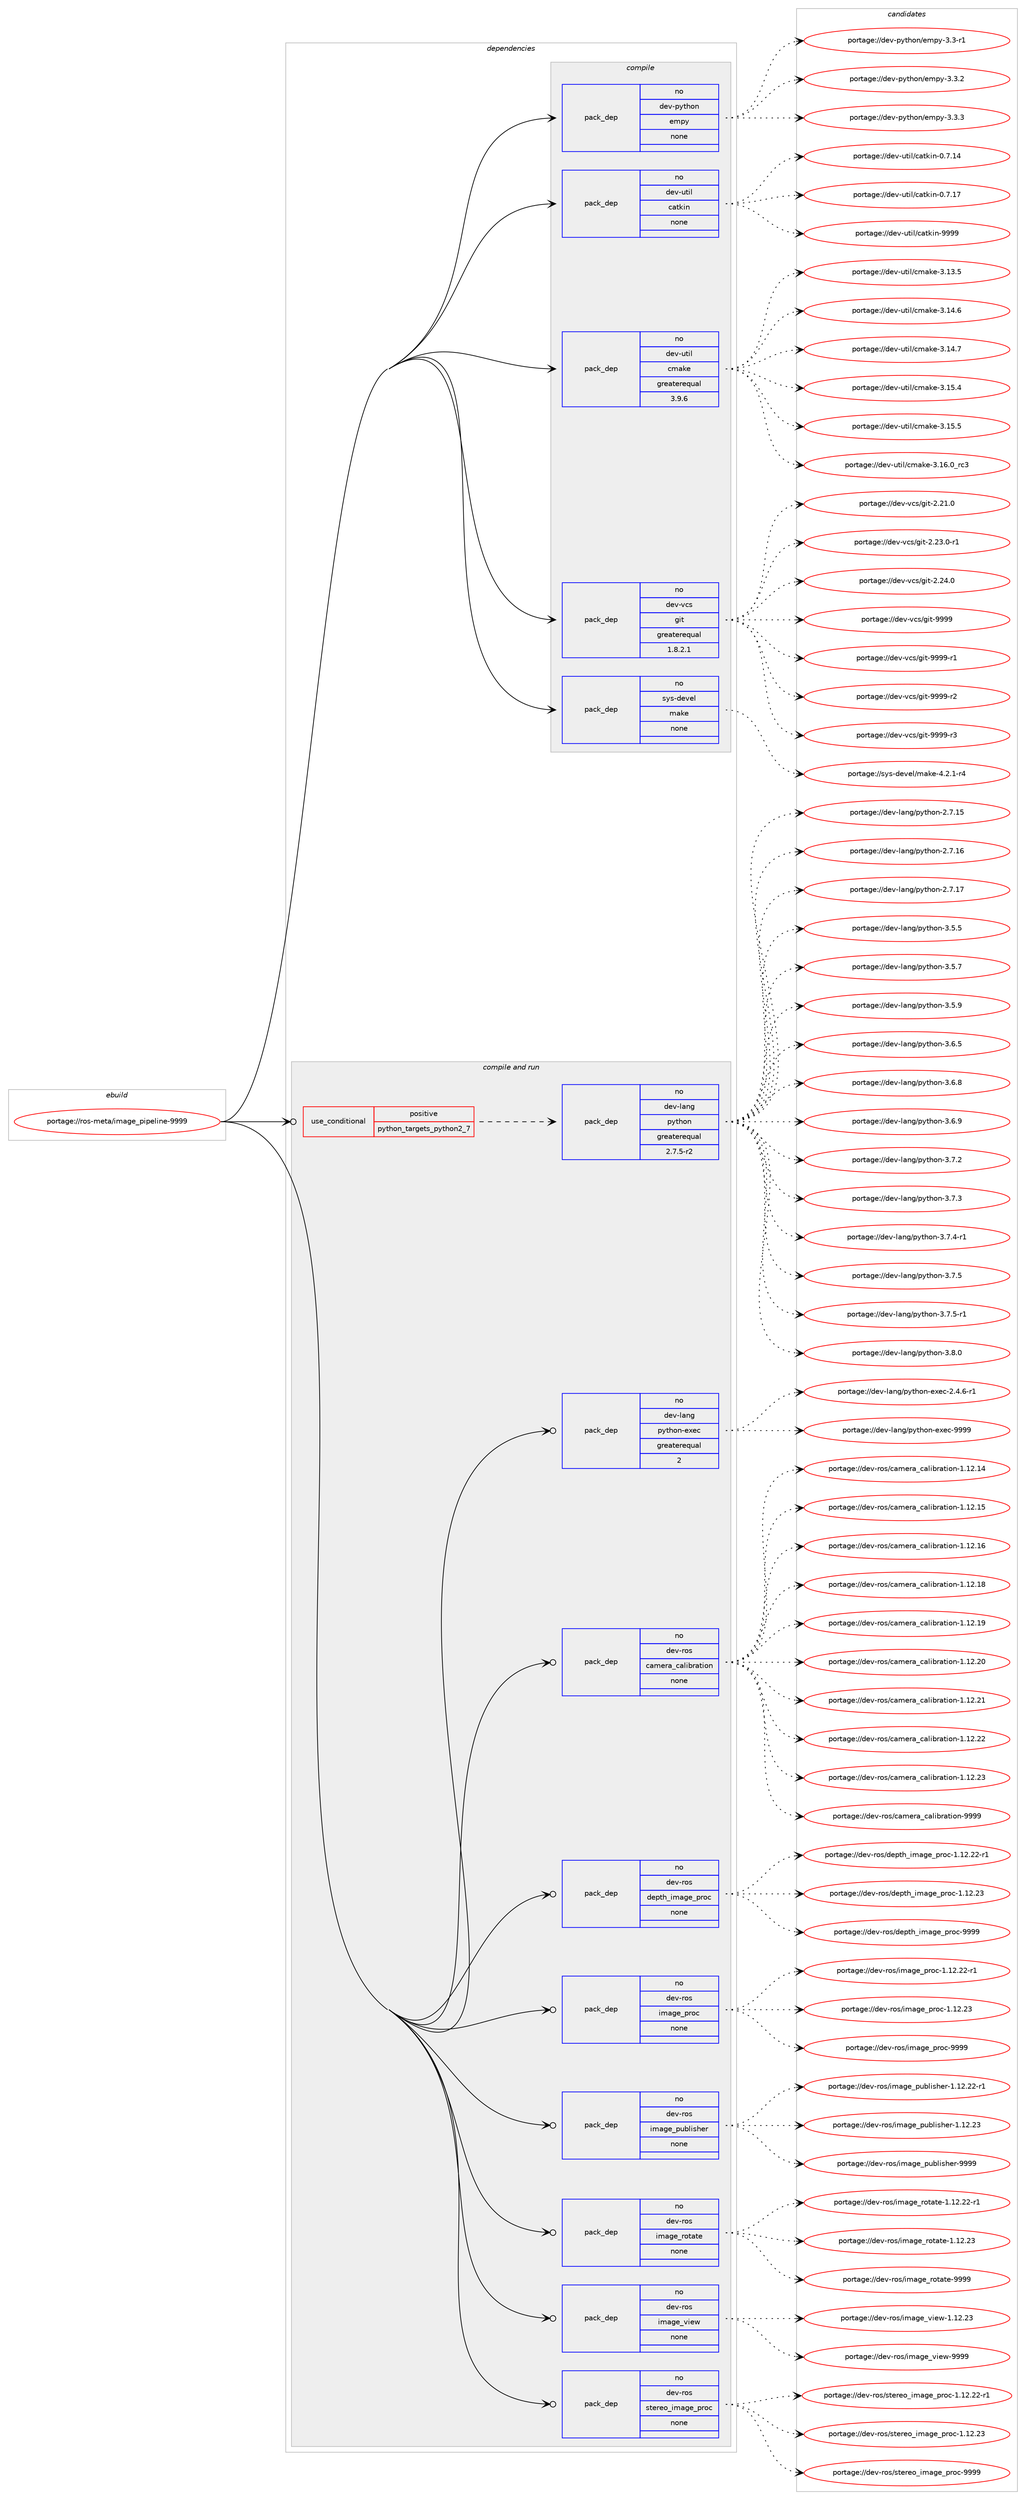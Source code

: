 digraph prolog {

# *************
# Graph options
# *************

newrank=true;
concentrate=true;
compound=true;
graph [rankdir=LR,fontname=Helvetica,fontsize=10,ranksep=1.5];#, ranksep=2.5, nodesep=0.2];
edge  [arrowhead=vee];
node  [fontname=Helvetica,fontsize=10];

# **********
# The ebuild
# **********

subgraph cluster_leftcol {
color=gray;
rank=same;
label=<<i>ebuild</i>>;
id [label="portage://ros-meta/image_pipeline-9999", color=red, width=4, href="../ros-meta/image_pipeline-9999.svg"];
}

# ****************
# The dependencies
# ****************

subgraph cluster_midcol {
color=gray;
label=<<i>dependencies</i>>;
subgraph cluster_compile {
fillcolor="#eeeeee";
style=filled;
label=<<i>compile</i>>;
subgraph pack278732 {
dependency380000 [label=<<TABLE BORDER="0" CELLBORDER="1" CELLSPACING="0" CELLPADDING="4" WIDTH="220"><TR><TD ROWSPAN="6" CELLPADDING="30">pack_dep</TD></TR><TR><TD WIDTH="110">no</TD></TR><TR><TD>dev-python</TD></TR><TR><TD>empy</TD></TR><TR><TD>none</TD></TR><TR><TD></TD></TR></TABLE>>, shape=none, color=blue];
}
id:e -> dependency380000:w [weight=20,style="solid",arrowhead="vee"];
subgraph pack278733 {
dependency380001 [label=<<TABLE BORDER="0" CELLBORDER="1" CELLSPACING="0" CELLPADDING="4" WIDTH="220"><TR><TD ROWSPAN="6" CELLPADDING="30">pack_dep</TD></TR><TR><TD WIDTH="110">no</TD></TR><TR><TD>dev-util</TD></TR><TR><TD>catkin</TD></TR><TR><TD>none</TD></TR><TR><TD></TD></TR></TABLE>>, shape=none, color=blue];
}
id:e -> dependency380001:w [weight=20,style="solid",arrowhead="vee"];
subgraph pack278734 {
dependency380002 [label=<<TABLE BORDER="0" CELLBORDER="1" CELLSPACING="0" CELLPADDING="4" WIDTH="220"><TR><TD ROWSPAN="6" CELLPADDING="30">pack_dep</TD></TR><TR><TD WIDTH="110">no</TD></TR><TR><TD>dev-util</TD></TR><TR><TD>cmake</TD></TR><TR><TD>greaterequal</TD></TR><TR><TD>3.9.6</TD></TR></TABLE>>, shape=none, color=blue];
}
id:e -> dependency380002:w [weight=20,style="solid",arrowhead="vee"];
subgraph pack278735 {
dependency380003 [label=<<TABLE BORDER="0" CELLBORDER="1" CELLSPACING="0" CELLPADDING="4" WIDTH="220"><TR><TD ROWSPAN="6" CELLPADDING="30">pack_dep</TD></TR><TR><TD WIDTH="110">no</TD></TR><TR><TD>dev-vcs</TD></TR><TR><TD>git</TD></TR><TR><TD>greaterequal</TD></TR><TR><TD>1.8.2.1</TD></TR></TABLE>>, shape=none, color=blue];
}
id:e -> dependency380003:w [weight=20,style="solid",arrowhead="vee"];
subgraph pack278736 {
dependency380004 [label=<<TABLE BORDER="0" CELLBORDER="1" CELLSPACING="0" CELLPADDING="4" WIDTH="220"><TR><TD ROWSPAN="6" CELLPADDING="30">pack_dep</TD></TR><TR><TD WIDTH="110">no</TD></TR><TR><TD>sys-devel</TD></TR><TR><TD>make</TD></TR><TR><TD>none</TD></TR><TR><TD></TD></TR></TABLE>>, shape=none, color=blue];
}
id:e -> dependency380004:w [weight=20,style="solid",arrowhead="vee"];
}
subgraph cluster_compileandrun {
fillcolor="#eeeeee";
style=filled;
label=<<i>compile and run</i>>;
subgraph cond94850 {
dependency380005 [label=<<TABLE BORDER="0" CELLBORDER="1" CELLSPACING="0" CELLPADDING="4"><TR><TD ROWSPAN="3" CELLPADDING="10">use_conditional</TD></TR><TR><TD>positive</TD></TR><TR><TD>python_targets_python2_7</TD></TR></TABLE>>, shape=none, color=red];
subgraph pack278737 {
dependency380006 [label=<<TABLE BORDER="0" CELLBORDER="1" CELLSPACING="0" CELLPADDING="4" WIDTH="220"><TR><TD ROWSPAN="6" CELLPADDING="30">pack_dep</TD></TR><TR><TD WIDTH="110">no</TD></TR><TR><TD>dev-lang</TD></TR><TR><TD>python</TD></TR><TR><TD>greaterequal</TD></TR><TR><TD>2.7.5-r2</TD></TR></TABLE>>, shape=none, color=blue];
}
dependency380005:e -> dependency380006:w [weight=20,style="dashed",arrowhead="vee"];
}
id:e -> dependency380005:w [weight=20,style="solid",arrowhead="odotvee"];
subgraph pack278738 {
dependency380007 [label=<<TABLE BORDER="0" CELLBORDER="1" CELLSPACING="0" CELLPADDING="4" WIDTH="220"><TR><TD ROWSPAN="6" CELLPADDING="30">pack_dep</TD></TR><TR><TD WIDTH="110">no</TD></TR><TR><TD>dev-lang</TD></TR><TR><TD>python-exec</TD></TR><TR><TD>greaterequal</TD></TR><TR><TD>2</TD></TR></TABLE>>, shape=none, color=blue];
}
id:e -> dependency380007:w [weight=20,style="solid",arrowhead="odotvee"];
subgraph pack278739 {
dependency380008 [label=<<TABLE BORDER="0" CELLBORDER="1" CELLSPACING="0" CELLPADDING="4" WIDTH="220"><TR><TD ROWSPAN="6" CELLPADDING="30">pack_dep</TD></TR><TR><TD WIDTH="110">no</TD></TR><TR><TD>dev-ros</TD></TR><TR><TD>camera_calibration</TD></TR><TR><TD>none</TD></TR><TR><TD></TD></TR></TABLE>>, shape=none, color=blue];
}
id:e -> dependency380008:w [weight=20,style="solid",arrowhead="odotvee"];
subgraph pack278740 {
dependency380009 [label=<<TABLE BORDER="0" CELLBORDER="1" CELLSPACING="0" CELLPADDING="4" WIDTH="220"><TR><TD ROWSPAN="6" CELLPADDING="30">pack_dep</TD></TR><TR><TD WIDTH="110">no</TD></TR><TR><TD>dev-ros</TD></TR><TR><TD>depth_image_proc</TD></TR><TR><TD>none</TD></TR><TR><TD></TD></TR></TABLE>>, shape=none, color=blue];
}
id:e -> dependency380009:w [weight=20,style="solid",arrowhead="odotvee"];
subgraph pack278741 {
dependency380010 [label=<<TABLE BORDER="0" CELLBORDER="1" CELLSPACING="0" CELLPADDING="4" WIDTH="220"><TR><TD ROWSPAN="6" CELLPADDING="30">pack_dep</TD></TR><TR><TD WIDTH="110">no</TD></TR><TR><TD>dev-ros</TD></TR><TR><TD>image_proc</TD></TR><TR><TD>none</TD></TR><TR><TD></TD></TR></TABLE>>, shape=none, color=blue];
}
id:e -> dependency380010:w [weight=20,style="solid",arrowhead="odotvee"];
subgraph pack278742 {
dependency380011 [label=<<TABLE BORDER="0" CELLBORDER="1" CELLSPACING="0" CELLPADDING="4" WIDTH="220"><TR><TD ROWSPAN="6" CELLPADDING="30">pack_dep</TD></TR><TR><TD WIDTH="110">no</TD></TR><TR><TD>dev-ros</TD></TR><TR><TD>image_publisher</TD></TR><TR><TD>none</TD></TR><TR><TD></TD></TR></TABLE>>, shape=none, color=blue];
}
id:e -> dependency380011:w [weight=20,style="solid",arrowhead="odotvee"];
subgraph pack278743 {
dependency380012 [label=<<TABLE BORDER="0" CELLBORDER="1" CELLSPACING="0" CELLPADDING="4" WIDTH="220"><TR><TD ROWSPAN="6" CELLPADDING="30">pack_dep</TD></TR><TR><TD WIDTH="110">no</TD></TR><TR><TD>dev-ros</TD></TR><TR><TD>image_rotate</TD></TR><TR><TD>none</TD></TR><TR><TD></TD></TR></TABLE>>, shape=none, color=blue];
}
id:e -> dependency380012:w [weight=20,style="solid",arrowhead="odotvee"];
subgraph pack278744 {
dependency380013 [label=<<TABLE BORDER="0" CELLBORDER="1" CELLSPACING="0" CELLPADDING="4" WIDTH="220"><TR><TD ROWSPAN="6" CELLPADDING="30">pack_dep</TD></TR><TR><TD WIDTH="110">no</TD></TR><TR><TD>dev-ros</TD></TR><TR><TD>image_view</TD></TR><TR><TD>none</TD></TR><TR><TD></TD></TR></TABLE>>, shape=none, color=blue];
}
id:e -> dependency380013:w [weight=20,style="solid",arrowhead="odotvee"];
subgraph pack278745 {
dependency380014 [label=<<TABLE BORDER="0" CELLBORDER="1" CELLSPACING="0" CELLPADDING="4" WIDTH="220"><TR><TD ROWSPAN="6" CELLPADDING="30">pack_dep</TD></TR><TR><TD WIDTH="110">no</TD></TR><TR><TD>dev-ros</TD></TR><TR><TD>stereo_image_proc</TD></TR><TR><TD>none</TD></TR><TR><TD></TD></TR></TABLE>>, shape=none, color=blue];
}
id:e -> dependency380014:w [weight=20,style="solid",arrowhead="odotvee"];
}
subgraph cluster_run {
fillcolor="#eeeeee";
style=filled;
label=<<i>run</i>>;
}
}

# **************
# The candidates
# **************

subgraph cluster_choices {
rank=same;
color=gray;
label=<<i>candidates</i>>;

subgraph choice278732 {
color=black;
nodesep=1;
choiceportage1001011184511212111610411111047101109112121455146514511449 [label="portage://dev-python/empy-3.3-r1", color=red, width=4,href="../dev-python/empy-3.3-r1.svg"];
choiceportage1001011184511212111610411111047101109112121455146514650 [label="portage://dev-python/empy-3.3.2", color=red, width=4,href="../dev-python/empy-3.3.2.svg"];
choiceportage1001011184511212111610411111047101109112121455146514651 [label="portage://dev-python/empy-3.3.3", color=red, width=4,href="../dev-python/empy-3.3.3.svg"];
dependency380000:e -> choiceportage1001011184511212111610411111047101109112121455146514511449:w [style=dotted,weight="100"];
dependency380000:e -> choiceportage1001011184511212111610411111047101109112121455146514650:w [style=dotted,weight="100"];
dependency380000:e -> choiceportage1001011184511212111610411111047101109112121455146514651:w [style=dotted,weight="100"];
}
subgraph choice278733 {
color=black;
nodesep=1;
choiceportage1001011184511711610510847999711610710511045484655464952 [label="portage://dev-util/catkin-0.7.14", color=red, width=4,href="../dev-util/catkin-0.7.14.svg"];
choiceportage1001011184511711610510847999711610710511045484655464955 [label="portage://dev-util/catkin-0.7.17", color=red, width=4,href="../dev-util/catkin-0.7.17.svg"];
choiceportage100101118451171161051084799971161071051104557575757 [label="portage://dev-util/catkin-9999", color=red, width=4,href="../dev-util/catkin-9999.svg"];
dependency380001:e -> choiceportage1001011184511711610510847999711610710511045484655464952:w [style=dotted,weight="100"];
dependency380001:e -> choiceportage1001011184511711610510847999711610710511045484655464955:w [style=dotted,weight="100"];
dependency380001:e -> choiceportage100101118451171161051084799971161071051104557575757:w [style=dotted,weight="100"];
}
subgraph choice278734 {
color=black;
nodesep=1;
choiceportage1001011184511711610510847991099710710145514649514653 [label="portage://dev-util/cmake-3.13.5", color=red, width=4,href="../dev-util/cmake-3.13.5.svg"];
choiceportage1001011184511711610510847991099710710145514649524654 [label="portage://dev-util/cmake-3.14.6", color=red, width=4,href="../dev-util/cmake-3.14.6.svg"];
choiceportage1001011184511711610510847991099710710145514649524655 [label="portage://dev-util/cmake-3.14.7", color=red, width=4,href="../dev-util/cmake-3.14.7.svg"];
choiceportage1001011184511711610510847991099710710145514649534652 [label="portage://dev-util/cmake-3.15.4", color=red, width=4,href="../dev-util/cmake-3.15.4.svg"];
choiceportage1001011184511711610510847991099710710145514649534653 [label="portage://dev-util/cmake-3.15.5", color=red, width=4,href="../dev-util/cmake-3.15.5.svg"];
choiceportage1001011184511711610510847991099710710145514649544648951149951 [label="portage://dev-util/cmake-3.16.0_rc3", color=red, width=4,href="../dev-util/cmake-3.16.0_rc3.svg"];
dependency380002:e -> choiceportage1001011184511711610510847991099710710145514649514653:w [style=dotted,weight="100"];
dependency380002:e -> choiceportage1001011184511711610510847991099710710145514649524654:w [style=dotted,weight="100"];
dependency380002:e -> choiceportage1001011184511711610510847991099710710145514649524655:w [style=dotted,weight="100"];
dependency380002:e -> choiceportage1001011184511711610510847991099710710145514649534652:w [style=dotted,weight="100"];
dependency380002:e -> choiceportage1001011184511711610510847991099710710145514649534653:w [style=dotted,weight="100"];
dependency380002:e -> choiceportage1001011184511711610510847991099710710145514649544648951149951:w [style=dotted,weight="100"];
}
subgraph choice278735 {
color=black;
nodesep=1;
choiceportage10010111845118991154710310511645504650494648 [label="portage://dev-vcs/git-2.21.0", color=red, width=4,href="../dev-vcs/git-2.21.0.svg"];
choiceportage100101118451189911547103105116455046505146484511449 [label="portage://dev-vcs/git-2.23.0-r1", color=red, width=4,href="../dev-vcs/git-2.23.0-r1.svg"];
choiceportage10010111845118991154710310511645504650524648 [label="portage://dev-vcs/git-2.24.0", color=red, width=4,href="../dev-vcs/git-2.24.0.svg"];
choiceportage1001011184511899115471031051164557575757 [label="portage://dev-vcs/git-9999", color=red, width=4,href="../dev-vcs/git-9999.svg"];
choiceportage10010111845118991154710310511645575757574511449 [label="portage://dev-vcs/git-9999-r1", color=red, width=4,href="../dev-vcs/git-9999-r1.svg"];
choiceportage10010111845118991154710310511645575757574511450 [label="portage://dev-vcs/git-9999-r2", color=red, width=4,href="../dev-vcs/git-9999-r2.svg"];
choiceportage10010111845118991154710310511645575757574511451 [label="portage://dev-vcs/git-9999-r3", color=red, width=4,href="../dev-vcs/git-9999-r3.svg"];
dependency380003:e -> choiceportage10010111845118991154710310511645504650494648:w [style=dotted,weight="100"];
dependency380003:e -> choiceportage100101118451189911547103105116455046505146484511449:w [style=dotted,weight="100"];
dependency380003:e -> choiceportage10010111845118991154710310511645504650524648:w [style=dotted,weight="100"];
dependency380003:e -> choiceportage1001011184511899115471031051164557575757:w [style=dotted,weight="100"];
dependency380003:e -> choiceportage10010111845118991154710310511645575757574511449:w [style=dotted,weight="100"];
dependency380003:e -> choiceportage10010111845118991154710310511645575757574511450:w [style=dotted,weight="100"];
dependency380003:e -> choiceportage10010111845118991154710310511645575757574511451:w [style=dotted,weight="100"];
}
subgraph choice278736 {
color=black;
nodesep=1;
choiceportage1151211154510010111810110847109971071014552465046494511452 [label="portage://sys-devel/make-4.2.1-r4", color=red, width=4,href="../sys-devel/make-4.2.1-r4.svg"];
dependency380004:e -> choiceportage1151211154510010111810110847109971071014552465046494511452:w [style=dotted,weight="100"];
}
subgraph choice278737 {
color=black;
nodesep=1;
choiceportage10010111845108971101034711212111610411111045504655464953 [label="portage://dev-lang/python-2.7.15", color=red, width=4,href="../dev-lang/python-2.7.15.svg"];
choiceportage10010111845108971101034711212111610411111045504655464954 [label="portage://dev-lang/python-2.7.16", color=red, width=4,href="../dev-lang/python-2.7.16.svg"];
choiceportage10010111845108971101034711212111610411111045504655464955 [label="portage://dev-lang/python-2.7.17", color=red, width=4,href="../dev-lang/python-2.7.17.svg"];
choiceportage100101118451089711010347112121116104111110455146534653 [label="portage://dev-lang/python-3.5.5", color=red, width=4,href="../dev-lang/python-3.5.5.svg"];
choiceportage100101118451089711010347112121116104111110455146534655 [label="portage://dev-lang/python-3.5.7", color=red, width=4,href="../dev-lang/python-3.5.7.svg"];
choiceportage100101118451089711010347112121116104111110455146534657 [label="portage://dev-lang/python-3.5.9", color=red, width=4,href="../dev-lang/python-3.5.9.svg"];
choiceportage100101118451089711010347112121116104111110455146544653 [label="portage://dev-lang/python-3.6.5", color=red, width=4,href="../dev-lang/python-3.6.5.svg"];
choiceportage100101118451089711010347112121116104111110455146544656 [label="portage://dev-lang/python-3.6.8", color=red, width=4,href="../dev-lang/python-3.6.8.svg"];
choiceportage100101118451089711010347112121116104111110455146544657 [label="portage://dev-lang/python-3.6.9", color=red, width=4,href="../dev-lang/python-3.6.9.svg"];
choiceportage100101118451089711010347112121116104111110455146554650 [label="portage://dev-lang/python-3.7.2", color=red, width=4,href="../dev-lang/python-3.7.2.svg"];
choiceportage100101118451089711010347112121116104111110455146554651 [label="portage://dev-lang/python-3.7.3", color=red, width=4,href="../dev-lang/python-3.7.3.svg"];
choiceportage1001011184510897110103471121211161041111104551465546524511449 [label="portage://dev-lang/python-3.7.4-r1", color=red, width=4,href="../dev-lang/python-3.7.4-r1.svg"];
choiceportage100101118451089711010347112121116104111110455146554653 [label="portage://dev-lang/python-3.7.5", color=red, width=4,href="../dev-lang/python-3.7.5.svg"];
choiceportage1001011184510897110103471121211161041111104551465546534511449 [label="portage://dev-lang/python-3.7.5-r1", color=red, width=4,href="../dev-lang/python-3.7.5-r1.svg"];
choiceportage100101118451089711010347112121116104111110455146564648 [label="portage://dev-lang/python-3.8.0", color=red, width=4,href="../dev-lang/python-3.8.0.svg"];
dependency380006:e -> choiceportage10010111845108971101034711212111610411111045504655464953:w [style=dotted,weight="100"];
dependency380006:e -> choiceportage10010111845108971101034711212111610411111045504655464954:w [style=dotted,weight="100"];
dependency380006:e -> choiceportage10010111845108971101034711212111610411111045504655464955:w [style=dotted,weight="100"];
dependency380006:e -> choiceportage100101118451089711010347112121116104111110455146534653:w [style=dotted,weight="100"];
dependency380006:e -> choiceportage100101118451089711010347112121116104111110455146534655:w [style=dotted,weight="100"];
dependency380006:e -> choiceportage100101118451089711010347112121116104111110455146534657:w [style=dotted,weight="100"];
dependency380006:e -> choiceportage100101118451089711010347112121116104111110455146544653:w [style=dotted,weight="100"];
dependency380006:e -> choiceportage100101118451089711010347112121116104111110455146544656:w [style=dotted,weight="100"];
dependency380006:e -> choiceportage100101118451089711010347112121116104111110455146544657:w [style=dotted,weight="100"];
dependency380006:e -> choiceportage100101118451089711010347112121116104111110455146554650:w [style=dotted,weight="100"];
dependency380006:e -> choiceportage100101118451089711010347112121116104111110455146554651:w [style=dotted,weight="100"];
dependency380006:e -> choiceportage1001011184510897110103471121211161041111104551465546524511449:w [style=dotted,weight="100"];
dependency380006:e -> choiceportage100101118451089711010347112121116104111110455146554653:w [style=dotted,weight="100"];
dependency380006:e -> choiceportage1001011184510897110103471121211161041111104551465546534511449:w [style=dotted,weight="100"];
dependency380006:e -> choiceportage100101118451089711010347112121116104111110455146564648:w [style=dotted,weight="100"];
}
subgraph choice278738 {
color=black;
nodesep=1;
choiceportage10010111845108971101034711212111610411111045101120101994550465246544511449 [label="portage://dev-lang/python-exec-2.4.6-r1", color=red, width=4,href="../dev-lang/python-exec-2.4.6-r1.svg"];
choiceportage10010111845108971101034711212111610411111045101120101994557575757 [label="portage://dev-lang/python-exec-9999", color=red, width=4,href="../dev-lang/python-exec-9999.svg"];
dependency380007:e -> choiceportage10010111845108971101034711212111610411111045101120101994550465246544511449:w [style=dotted,weight="100"];
dependency380007:e -> choiceportage10010111845108971101034711212111610411111045101120101994557575757:w [style=dotted,weight="100"];
}
subgraph choice278739 {
color=black;
nodesep=1;
choiceportage100101118451141111154799971091011149795999710810598114971161051111104549464950464952 [label="portage://dev-ros/camera_calibration-1.12.14", color=red, width=4,href="../dev-ros/camera_calibration-1.12.14.svg"];
choiceportage100101118451141111154799971091011149795999710810598114971161051111104549464950464953 [label="portage://dev-ros/camera_calibration-1.12.15", color=red, width=4,href="../dev-ros/camera_calibration-1.12.15.svg"];
choiceportage100101118451141111154799971091011149795999710810598114971161051111104549464950464954 [label="portage://dev-ros/camera_calibration-1.12.16", color=red, width=4,href="../dev-ros/camera_calibration-1.12.16.svg"];
choiceportage100101118451141111154799971091011149795999710810598114971161051111104549464950464956 [label="portage://dev-ros/camera_calibration-1.12.18", color=red, width=4,href="../dev-ros/camera_calibration-1.12.18.svg"];
choiceportage100101118451141111154799971091011149795999710810598114971161051111104549464950464957 [label="portage://dev-ros/camera_calibration-1.12.19", color=red, width=4,href="../dev-ros/camera_calibration-1.12.19.svg"];
choiceportage100101118451141111154799971091011149795999710810598114971161051111104549464950465048 [label="portage://dev-ros/camera_calibration-1.12.20", color=red, width=4,href="../dev-ros/camera_calibration-1.12.20.svg"];
choiceportage100101118451141111154799971091011149795999710810598114971161051111104549464950465049 [label="portage://dev-ros/camera_calibration-1.12.21", color=red, width=4,href="../dev-ros/camera_calibration-1.12.21.svg"];
choiceportage100101118451141111154799971091011149795999710810598114971161051111104549464950465050 [label="portage://dev-ros/camera_calibration-1.12.22", color=red, width=4,href="../dev-ros/camera_calibration-1.12.22.svg"];
choiceportage100101118451141111154799971091011149795999710810598114971161051111104549464950465051 [label="portage://dev-ros/camera_calibration-1.12.23", color=red, width=4,href="../dev-ros/camera_calibration-1.12.23.svg"];
choiceportage100101118451141111154799971091011149795999710810598114971161051111104557575757 [label="portage://dev-ros/camera_calibration-9999", color=red, width=4,href="../dev-ros/camera_calibration-9999.svg"];
dependency380008:e -> choiceportage100101118451141111154799971091011149795999710810598114971161051111104549464950464952:w [style=dotted,weight="100"];
dependency380008:e -> choiceportage100101118451141111154799971091011149795999710810598114971161051111104549464950464953:w [style=dotted,weight="100"];
dependency380008:e -> choiceportage100101118451141111154799971091011149795999710810598114971161051111104549464950464954:w [style=dotted,weight="100"];
dependency380008:e -> choiceportage100101118451141111154799971091011149795999710810598114971161051111104549464950464956:w [style=dotted,weight="100"];
dependency380008:e -> choiceportage100101118451141111154799971091011149795999710810598114971161051111104549464950464957:w [style=dotted,weight="100"];
dependency380008:e -> choiceportage100101118451141111154799971091011149795999710810598114971161051111104549464950465048:w [style=dotted,weight="100"];
dependency380008:e -> choiceportage100101118451141111154799971091011149795999710810598114971161051111104549464950465049:w [style=dotted,weight="100"];
dependency380008:e -> choiceportage100101118451141111154799971091011149795999710810598114971161051111104549464950465050:w [style=dotted,weight="100"];
dependency380008:e -> choiceportage100101118451141111154799971091011149795999710810598114971161051111104549464950465051:w [style=dotted,weight="100"];
dependency380008:e -> choiceportage100101118451141111154799971091011149795999710810598114971161051111104557575757:w [style=dotted,weight="100"];
}
subgraph choice278740 {
color=black;
nodesep=1;
choiceportage10010111845114111115471001011121161049510510997103101951121141119945494649504650504511449 [label="portage://dev-ros/depth_image_proc-1.12.22-r1", color=red, width=4,href="../dev-ros/depth_image_proc-1.12.22-r1.svg"];
choiceportage1001011184511411111547100101112116104951051099710310195112114111994549464950465051 [label="portage://dev-ros/depth_image_proc-1.12.23", color=red, width=4,href="../dev-ros/depth_image_proc-1.12.23.svg"];
choiceportage1001011184511411111547100101112116104951051099710310195112114111994557575757 [label="portage://dev-ros/depth_image_proc-9999", color=red, width=4,href="../dev-ros/depth_image_proc-9999.svg"];
dependency380009:e -> choiceportage10010111845114111115471001011121161049510510997103101951121141119945494649504650504511449:w [style=dotted,weight="100"];
dependency380009:e -> choiceportage1001011184511411111547100101112116104951051099710310195112114111994549464950465051:w [style=dotted,weight="100"];
dependency380009:e -> choiceportage1001011184511411111547100101112116104951051099710310195112114111994557575757:w [style=dotted,weight="100"];
}
subgraph choice278741 {
color=black;
nodesep=1;
choiceportage100101118451141111154710510997103101951121141119945494649504650504511449 [label="portage://dev-ros/image_proc-1.12.22-r1", color=red, width=4,href="../dev-ros/image_proc-1.12.22-r1.svg"];
choiceportage10010111845114111115471051099710310195112114111994549464950465051 [label="portage://dev-ros/image_proc-1.12.23", color=red, width=4,href="../dev-ros/image_proc-1.12.23.svg"];
choiceportage10010111845114111115471051099710310195112114111994557575757 [label="portage://dev-ros/image_proc-9999", color=red, width=4,href="../dev-ros/image_proc-9999.svg"];
dependency380010:e -> choiceportage100101118451141111154710510997103101951121141119945494649504650504511449:w [style=dotted,weight="100"];
dependency380010:e -> choiceportage10010111845114111115471051099710310195112114111994549464950465051:w [style=dotted,weight="100"];
dependency380010:e -> choiceportage10010111845114111115471051099710310195112114111994557575757:w [style=dotted,weight="100"];
}
subgraph choice278742 {
color=black;
nodesep=1;
choiceportage100101118451141111154710510997103101951121179810810511510410111445494649504650504511449 [label="portage://dev-ros/image_publisher-1.12.22-r1", color=red, width=4,href="../dev-ros/image_publisher-1.12.22-r1.svg"];
choiceportage10010111845114111115471051099710310195112117981081051151041011144549464950465051 [label="portage://dev-ros/image_publisher-1.12.23", color=red, width=4,href="../dev-ros/image_publisher-1.12.23.svg"];
choiceportage10010111845114111115471051099710310195112117981081051151041011144557575757 [label="portage://dev-ros/image_publisher-9999", color=red, width=4,href="../dev-ros/image_publisher-9999.svg"];
dependency380011:e -> choiceportage100101118451141111154710510997103101951121179810810511510410111445494649504650504511449:w [style=dotted,weight="100"];
dependency380011:e -> choiceportage10010111845114111115471051099710310195112117981081051151041011144549464950465051:w [style=dotted,weight="100"];
dependency380011:e -> choiceportage10010111845114111115471051099710310195112117981081051151041011144557575757:w [style=dotted,weight="100"];
}
subgraph choice278743 {
color=black;
nodesep=1;
choiceportage100101118451141111154710510997103101951141111169711610145494649504650504511449 [label="portage://dev-ros/image_rotate-1.12.22-r1", color=red, width=4,href="../dev-ros/image_rotate-1.12.22-r1.svg"];
choiceportage10010111845114111115471051099710310195114111116971161014549464950465051 [label="portage://dev-ros/image_rotate-1.12.23", color=red, width=4,href="../dev-ros/image_rotate-1.12.23.svg"];
choiceportage10010111845114111115471051099710310195114111116971161014557575757 [label="portage://dev-ros/image_rotate-9999", color=red, width=4,href="../dev-ros/image_rotate-9999.svg"];
dependency380012:e -> choiceportage100101118451141111154710510997103101951141111169711610145494649504650504511449:w [style=dotted,weight="100"];
dependency380012:e -> choiceportage10010111845114111115471051099710310195114111116971161014549464950465051:w [style=dotted,weight="100"];
dependency380012:e -> choiceportage10010111845114111115471051099710310195114111116971161014557575757:w [style=dotted,weight="100"];
}
subgraph choice278744 {
color=black;
nodesep=1;
choiceportage100101118451141111154710510997103101951181051011194549464950465051 [label="portage://dev-ros/image_view-1.12.23", color=red, width=4,href="../dev-ros/image_view-1.12.23.svg"];
choiceportage100101118451141111154710510997103101951181051011194557575757 [label="portage://dev-ros/image_view-9999", color=red, width=4,href="../dev-ros/image_view-9999.svg"];
dependency380013:e -> choiceportage100101118451141111154710510997103101951181051011194549464950465051:w [style=dotted,weight="100"];
dependency380013:e -> choiceportage100101118451141111154710510997103101951181051011194557575757:w [style=dotted,weight="100"];
}
subgraph choice278745 {
color=black;
nodesep=1;
choiceportage10010111845114111115471151161011141011119510510997103101951121141119945494649504650504511449 [label="portage://dev-ros/stereo_image_proc-1.12.22-r1", color=red, width=4,href="../dev-ros/stereo_image_proc-1.12.22-r1.svg"];
choiceportage1001011184511411111547115116101114101111951051099710310195112114111994549464950465051 [label="portage://dev-ros/stereo_image_proc-1.12.23", color=red, width=4,href="../dev-ros/stereo_image_proc-1.12.23.svg"];
choiceportage1001011184511411111547115116101114101111951051099710310195112114111994557575757 [label="portage://dev-ros/stereo_image_proc-9999", color=red, width=4,href="../dev-ros/stereo_image_proc-9999.svg"];
dependency380014:e -> choiceportage10010111845114111115471151161011141011119510510997103101951121141119945494649504650504511449:w [style=dotted,weight="100"];
dependency380014:e -> choiceportage1001011184511411111547115116101114101111951051099710310195112114111994549464950465051:w [style=dotted,weight="100"];
dependency380014:e -> choiceportage1001011184511411111547115116101114101111951051099710310195112114111994557575757:w [style=dotted,weight="100"];
}
}

}
